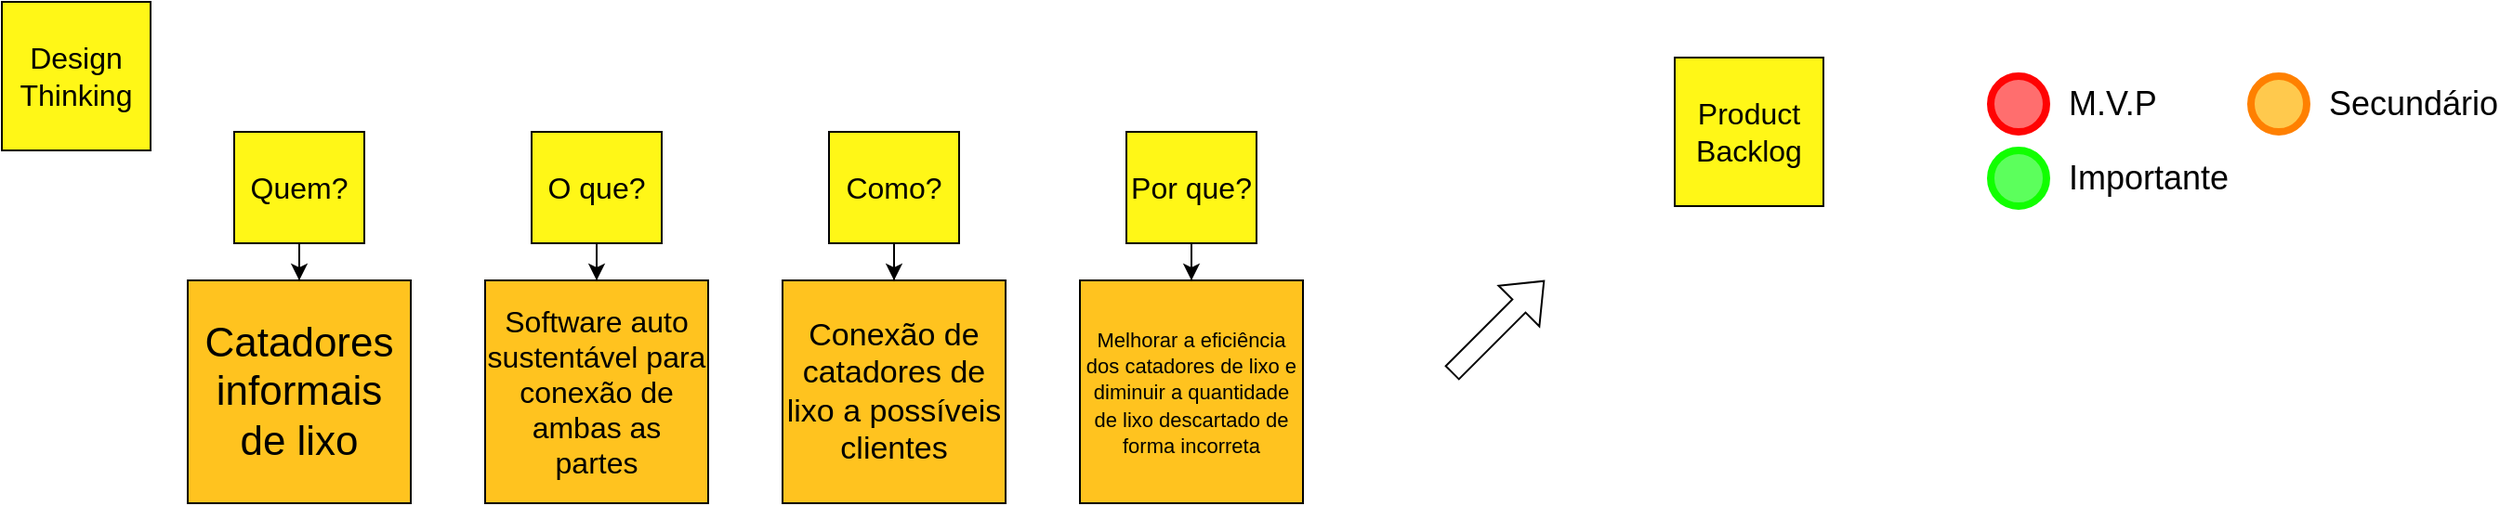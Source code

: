 <mxfile version="17.4.6" type="github"><diagram id="EuX7g-8AzffwRQ4VUyoB" name="Page-1"><mxGraphModel dx="2493" dy="1430" grid="1" gridSize="10" guides="1" tooltips="1" connect="1" arrows="1" fold="1" page="1" pageScale="1" pageWidth="1920" pageHeight="1200" math="0" shadow="0"><root><mxCell id="0"/><mxCell id="1" parent="0"/><mxCell id="W_h7wsD205jmg9Gb9zEZ-4" value="&lt;font style=&quot;font-size: 22px&quot;&gt;Catadores informais de lixo&lt;/font&gt;" style="whiteSpace=wrap;html=1;fillColor=#FFC31F;" vertex="1" parent="1"><mxGeometry x="120" y="160" width="120" height="120" as="geometry"/></mxCell><mxCell id="W_h7wsD205jmg9Gb9zEZ-5" value="&lt;font style=&quot;font-size: 16px&quot;&gt;Software auto sustentável para conexão de ambas as partes&lt;/font&gt;" style="whiteSpace=wrap;html=1;fillColor=#FFC31F;" vertex="1" parent="1"><mxGeometry x="280" y="160" width="120" height="120" as="geometry"/></mxCell><mxCell id="W_h7wsD205jmg9Gb9zEZ-6" value="&lt;font style=&quot;font-size: 17px&quot;&gt;Conexão de catadores de lixo a possíveis clientes&lt;/font&gt;" style="whiteSpace=wrap;html=1;fillColor=#FFC31F;" vertex="1" parent="1"><mxGeometry x="440" y="160" width="120" height="120" as="geometry"/></mxCell><mxCell id="W_h7wsD205jmg9Gb9zEZ-7" value="&lt;font style=&quot;font-size: 11px&quot;&gt;Melhorar a eficiência dos catadores de lixo e diminuir a quantidade de lixo descartado de forma incorreta&lt;/font&gt;" style="whiteSpace=wrap;html=1;fillColor=#FFC31F;" vertex="1" parent="1"><mxGeometry x="600" y="160" width="120" height="120" as="geometry"/></mxCell><mxCell id="W_h7wsD205jmg9Gb9zEZ-8" value="&lt;font&gt;&lt;font style=&quot;font-size: 16px&quot;&gt;Design Thinking&lt;/font&gt;&lt;br&gt;&lt;/font&gt;" style="whiteSpace=wrap;html=1;fillColor=#FFF717;" vertex="1" parent="1"><mxGeometry x="20" y="10" width="80" height="80" as="geometry"/></mxCell><mxCell id="W_h7wsD205jmg9Gb9zEZ-14" style="edgeStyle=orthogonalEdgeStyle;rounded=0;orthogonalLoop=1;jettySize=auto;html=1;exitX=0.5;exitY=1;exitDx=0;exitDy=0;fontSize=16;" edge="1" parent="1" source="W_h7wsD205jmg9Gb9zEZ-9" target="W_h7wsD205jmg9Gb9zEZ-4"><mxGeometry relative="1" as="geometry"/></mxCell><mxCell id="W_h7wsD205jmg9Gb9zEZ-9" value="&lt;font&gt;&lt;font style=&quot;font-size: 16px&quot;&gt;Quem?&lt;/font&gt;&lt;br&gt;&lt;/font&gt;" style="whiteSpace=wrap;html=1;fillColor=#FFF717;" vertex="1" parent="1"><mxGeometry x="145" y="80" width="70" height="60" as="geometry"/></mxCell><mxCell id="W_h7wsD205jmg9Gb9zEZ-15" style="edgeStyle=orthogonalEdgeStyle;rounded=0;orthogonalLoop=1;jettySize=auto;html=1;exitX=0.5;exitY=1;exitDx=0;exitDy=0;fontSize=16;" edge="1" parent="1" source="W_h7wsD205jmg9Gb9zEZ-10" target="W_h7wsD205jmg9Gb9zEZ-5"><mxGeometry relative="1" as="geometry"/></mxCell><mxCell id="W_h7wsD205jmg9Gb9zEZ-10" value="&lt;font&gt;&lt;font style=&quot;font-size: 16px&quot;&gt;O que?&lt;/font&gt;&lt;br&gt;&lt;/font&gt;" style="whiteSpace=wrap;html=1;fillColor=#FFF717;" vertex="1" parent="1"><mxGeometry x="305" y="80" width="70" height="60" as="geometry"/></mxCell><mxCell id="W_h7wsD205jmg9Gb9zEZ-16" style="edgeStyle=orthogonalEdgeStyle;rounded=0;orthogonalLoop=1;jettySize=auto;html=1;exitX=0.5;exitY=1;exitDx=0;exitDy=0;fontSize=16;" edge="1" parent="1" source="W_h7wsD205jmg9Gb9zEZ-11" target="W_h7wsD205jmg9Gb9zEZ-6"><mxGeometry relative="1" as="geometry"/></mxCell><mxCell id="W_h7wsD205jmg9Gb9zEZ-11" value="&lt;font&gt;&lt;font style=&quot;font-size: 16px&quot;&gt;Como?&lt;/font&gt;&lt;br&gt;&lt;/font&gt;" style="whiteSpace=wrap;html=1;fillColor=#FFF717;" vertex="1" parent="1"><mxGeometry x="465" y="80" width="70" height="60" as="geometry"/></mxCell><mxCell id="W_h7wsD205jmg9Gb9zEZ-17" style="edgeStyle=orthogonalEdgeStyle;rounded=0;orthogonalLoop=1;jettySize=auto;html=1;exitX=0.5;exitY=1;exitDx=0;exitDy=0;fontSize=16;" edge="1" parent="1" source="W_h7wsD205jmg9Gb9zEZ-12" target="W_h7wsD205jmg9Gb9zEZ-7"><mxGeometry relative="1" as="geometry"/></mxCell><mxCell id="W_h7wsD205jmg9Gb9zEZ-12" value="&lt;font&gt;&lt;font style=&quot;font-size: 16px&quot;&gt;Por que?&lt;/font&gt;&lt;br&gt;&lt;/font&gt;" style="whiteSpace=wrap;html=1;fillColor=#FFF717;" vertex="1" parent="1"><mxGeometry x="625" y="80" width="70" height="60" as="geometry"/></mxCell><mxCell id="W_h7wsD205jmg9Gb9zEZ-18" value="&lt;font&gt;&lt;font style=&quot;font-size: 16px&quot;&gt;Product Backlog&lt;/font&gt;&lt;br&gt;&lt;/font&gt;" style="whiteSpace=wrap;html=1;fillColor=#FFF717;" vertex="1" parent="1"><mxGeometry x="920" y="40" width="80" height="80" as="geometry"/></mxCell><mxCell id="W_h7wsD205jmg9Gb9zEZ-19" value="" style="ellipse;whiteSpace=wrap;html=1;aspect=fixed;fontSize=11;fillColor=#FF6E6E;strokeColor=#FF0303;strokeWidth=4;" vertex="1" parent="1"><mxGeometry x="1090" y="50" width="30" height="30" as="geometry"/></mxCell><mxCell id="W_h7wsD205jmg9Gb9zEZ-21" value="" style="ellipse;whiteSpace=wrap;html=1;aspect=fixed;fontSize=11;fillColor=#5CFF5C;strokeColor=#11FF00;strokeWidth=4;" vertex="1" parent="1"><mxGeometry x="1090" y="90" width="30" height="30" as="geometry"/></mxCell><mxCell id="W_h7wsD205jmg9Gb9zEZ-22" value="" style="ellipse;whiteSpace=wrap;html=1;aspect=fixed;fontSize=11;fillColor=#FFC94D;strokeColor=#FF8000;strokeWidth=4;" vertex="1" parent="1"><mxGeometry x="1230" y="50" width="30" height="30" as="geometry"/></mxCell><mxCell id="W_h7wsD205jmg9Gb9zEZ-23" value="&lt;font style=&quot;font-size: 18px&quot;&gt;M.V.P&lt;/font&gt;" style="text;html=1;strokeColor=none;fillColor=none;align=left;verticalAlign=middle;whiteSpace=wrap;rounded=0;fontSize=11;" vertex="1" parent="1"><mxGeometry x="1130" y="50" width="60" height="30" as="geometry"/></mxCell><mxCell id="W_h7wsD205jmg9Gb9zEZ-24" value="&lt;div&gt;&lt;span style=&quot;font-size: 18px&quot;&gt;Importante&lt;/span&gt;&lt;/div&gt;" style="text;html=1;strokeColor=none;fillColor=none;align=left;verticalAlign=middle;whiteSpace=wrap;rounded=0;fontSize=11;" vertex="1" parent="1"><mxGeometry x="1130" y="90" width="60" height="30" as="geometry"/></mxCell><mxCell id="W_h7wsD205jmg9Gb9zEZ-25" value="&lt;font style=&quot;font-size: 18px&quot;&gt;Secundário&lt;/font&gt;" style="text;html=1;strokeColor=none;fillColor=none;align=left;verticalAlign=middle;whiteSpace=wrap;rounded=0;fontSize=11;" vertex="1" parent="1"><mxGeometry x="1270" y="50" width="60" height="30" as="geometry"/></mxCell><mxCell id="W_h7wsD205jmg9Gb9zEZ-29" value="" style="shape=flexArrow;endArrow=classic;html=1;rounded=0;fontSize=18;" edge="1" parent="1"><mxGeometry width="50" height="50" relative="1" as="geometry"><mxPoint x="800" y="210" as="sourcePoint"/><mxPoint x="850" y="160" as="targetPoint"/></mxGeometry></mxCell></root></mxGraphModel></diagram></mxfile>